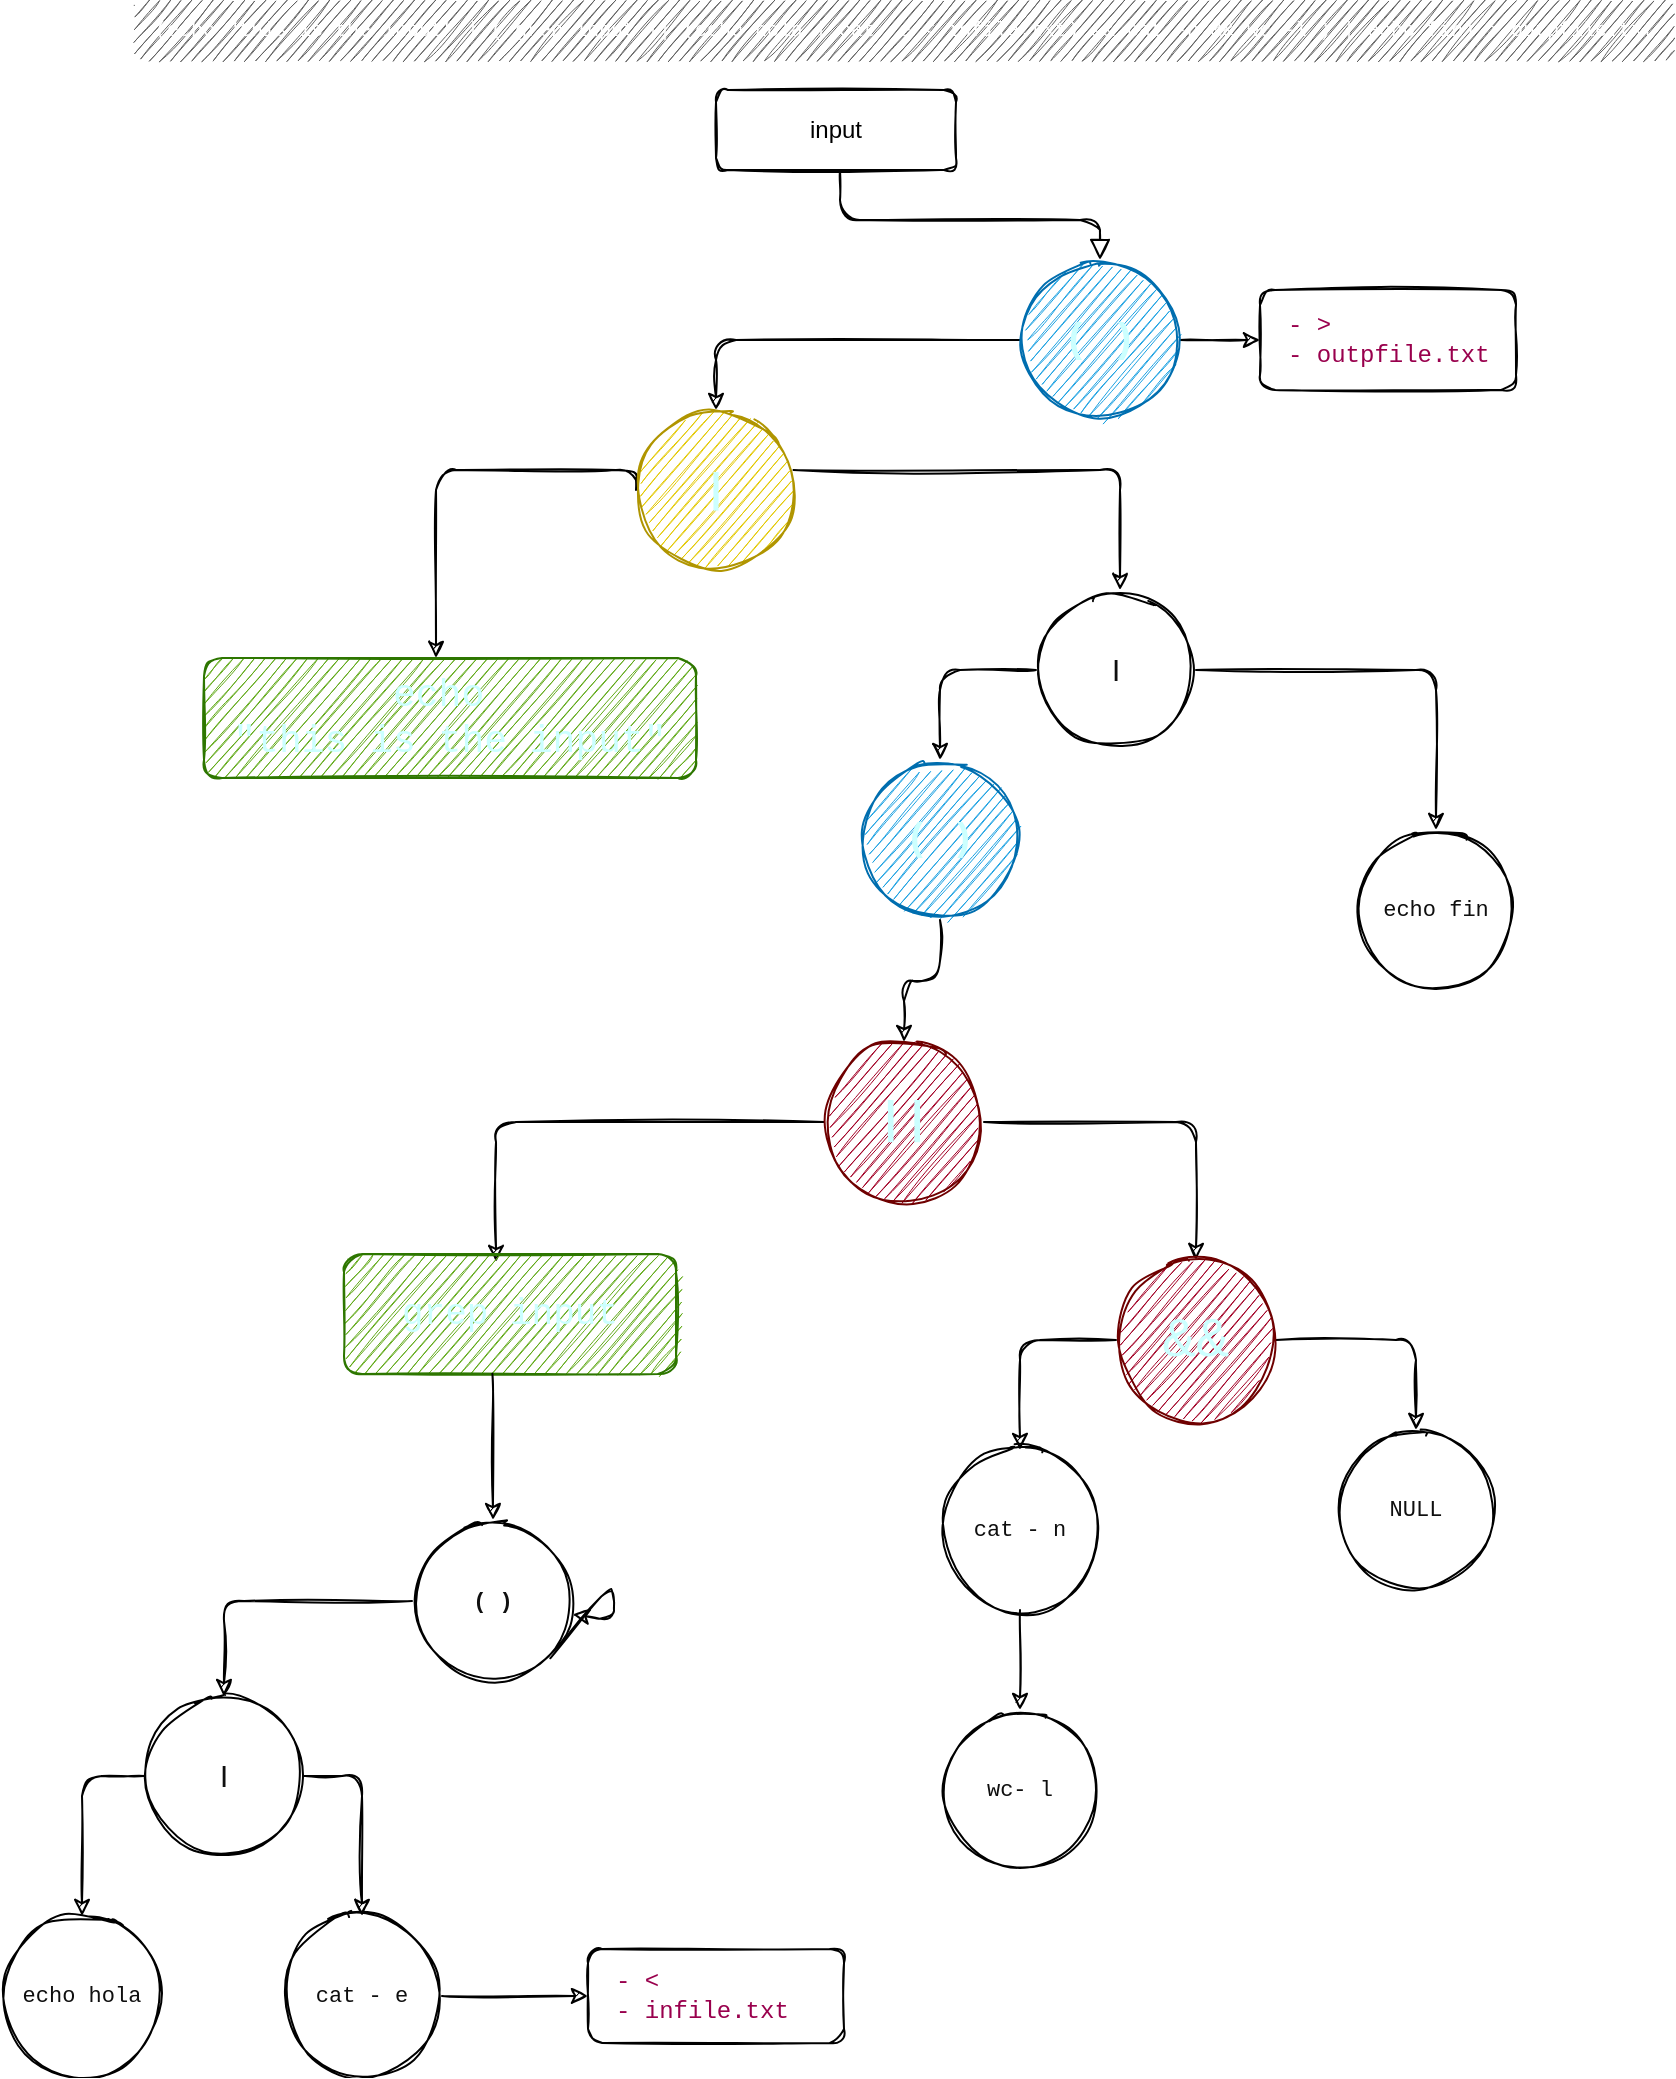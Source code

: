 <mxfile>
    <diagram id="C5RBs43oDa-KdzZeNtuy" name="Page-1">
        <mxGraphModel dx="2095" dy="580" grid="0" gridSize="10" guides="1" tooltips="1" connect="1" arrows="1" fold="1" page="0" pageScale="1" pageWidth="827" pageHeight="1169" math="0" shadow="0">
            <root>
                <mxCell id="WIyWlLk6GJQsqaUBKTNV-0"/>
                <mxCell id="WIyWlLk6GJQsqaUBKTNV-1" parent="WIyWlLk6GJQsqaUBKTNV-0"/>
                <mxCell id="WIyWlLk6GJQsqaUBKTNV-2" value="" style="rounded=1;html=1;jettySize=auto;orthogonalLoop=1;fontSize=11;endArrow=block;endFill=0;endSize=8;strokeWidth=1;shadow=0;labelBackgroundColor=none;edgeStyle=orthogonalEdgeStyle;entryX=0.5;entryY=0;entryDx=0;entryDy=0;sketch=1;" parent="WIyWlLk6GJQsqaUBKTNV-1" source="WIyWlLk6GJQsqaUBKTNV-3" target="q1tHA1bNDOKwL00INlb--2" edge="1">
                    <mxGeometry relative="1" as="geometry">
                        <mxPoint x="482" y="175.0" as="targetPoint"/>
                        <Array as="points">
                            <mxPoint x="382" y="155"/>
                            <mxPoint x="512" y="155"/>
                            <mxPoint x="512" y="175"/>
                        </Array>
                    </mxGeometry>
                </mxCell>
                <mxCell id="WIyWlLk6GJQsqaUBKTNV-3" value="input" style="rounded=1;whiteSpace=wrap;html=1;fontSize=12;glass=0;strokeWidth=1;shadow=0;sketch=1;" parent="WIyWlLk6GJQsqaUBKTNV-1" vertex="1">
                    <mxGeometry x="320" y="90" width="120" height="40" as="geometry"/>
                </mxCell>
                <mxCell id="q1tHA1bNDOKwL00INlb--0" value="&lt;font style=&quot;font-size: 10px;&quot;&gt;(echo &quot;this is the input&quot; | ( grep input || (echo hola | cat -e &amp;lt; infile.txt) &amp;amp;&amp;amp; cat -n &amp;amp;&amp;amp; wc -l ) | echo fin) &amp;gt; outpfile.txt&lt;/font&gt;" style="text;html=1;align=center;verticalAlign=middle;resizable=0;points=[];autosize=1;fillColor=#616161;strokeColor=none;fontColor=#FFFFFF;fontFamily=Courier New;fontSize=10;sketch=1;rounded=1;" parent="WIyWlLk6GJQsqaUBKTNV-1" vertex="1">
                    <mxGeometry x="29" y="45" width="770" height="30" as="geometry"/>
                </mxCell>
                <mxCell id="q1tHA1bNDOKwL00INlb--4" value="" style="edgeStyle=orthogonalEdgeStyle;rounded=1;orthogonalLoop=1;jettySize=auto;html=1;fontFamily=Courier New;fontSize=11;fontColor=#0F0F0F;entryX=0.5;entryY=0;entryDx=0;entryDy=0;sketch=1;" parent="WIyWlLk6GJQsqaUBKTNV-1" source="q1tHA1bNDOKwL00INlb--2" target="q1tHA1bNDOKwL00INlb--3" edge="1">
                    <mxGeometry relative="1" as="geometry"/>
                </mxCell>
                <mxCell id="q1tHA1bNDOKwL00INlb--6" value="" style="edgeStyle=orthogonalEdgeStyle;rounded=1;orthogonalLoop=1;jettySize=auto;html=1;fontFamily=Courier New;fontSize=11;fontColor=#0F0F0F;sketch=1;" parent="WIyWlLk6GJQsqaUBKTNV-1" source="q1tHA1bNDOKwL00INlb--2" target="q1tHA1bNDOKwL00INlb--5" edge="1">
                    <mxGeometry relative="1" as="geometry"/>
                </mxCell>
                <mxCell id="q1tHA1bNDOKwL00INlb--2" value="&lt;font style=&quot;font-size: 20px;&quot;&gt;&lt;b style=&quot;font-size: 20px;&quot;&gt;( )&lt;/b&gt;&lt;/font&gt;" style="ellipse;whiteSpace=wrap;html=1;aspect=fixed;strokeColor=#006EAF;fontFamily=Courier New;fontSize=20;fontColor=#CCFFFF;fillColor=#1ba1e2;sketch=1;rounded=1;" parent="WIyWlLk6GJQsqaUBKTNV-1" vertex="1">
                    <mxGeometry x="472" y="175" width="80" height="80" as="geometry"/>
                </mxCell>
                <mxCell id="q1tHA1bNDOKwL00INlb--13" value="" style="edgeStyle=orthogonalEdgeStyle;rounded=1;orthogonalLoop=1;jettySize=auto;html=1;fontFamily=Courier New;fontSize=11;fontColor=#191919;sketch=1;" parent="WIyWlLk6GJQsqaUBKTNV-1" source="q1tHA1bNDOKwL00INlb--3" target="q1tHA1bNDOKwL00INlb--12" edge="1">
                    <mxGeometry relative="1" as="geometry">
                        <Array as="points">
                            <mxPoint x="522" y="280"/>
                        </Array>
                    </mxGeometry>
                </mxCell>
                <mxCell id="q1tHA1bNDOKwL00INlb--56" style="edgeStyle=orthogonalEdgeStyle;rounded=1;orthogonalLoop=1;jettySize=auto;html=1;exitX=0;exitY=0.5;exitDx=0;exitDy=0;fontFamily=Courier New;fontSize=12;fontColor=#191919;sketch=1;" parent="WIyWlLk6GJQsqaUBKTNV-1" source="q1tHA1bNDOKwL00INlb--3" target="17" edge="1">
                    <mxGeometry relative="1" as="geometry">
                        <Array as="points">
                            <mxPoint x="280" y="280"/>
                            <mxPoint x="180" y="280"/>
                        </Array>
                        <mxPoint x="148" y="415" as="targetPoint"/>
                    </mxGeometry>
                </mxCell>
                <mxCell id="q1tHA1bNDOKwL00INlb--3" value="&lt;font style=&quot;font-size: 20px;&quot;&gt;&lt;b style=&quot;font-size: 20px;&quot;&gt;|&lt;/b&gt;&lt;/font&gt;" style="ellipse;whiteSpace=wrap;html=1;aspect=fixed;strokeColor=#B09500;fontFamily=Courier New;fontSize=20;fontColor=#CCFFFF;fillColor=#e3c800;sketch=1;rounded=1;" parent="WIyWlLk6GJQsqaUBKTNV-1" vertex="1">
                    <mxGeometry x="280" y="250" width="80" height="80" as="geometry"/>
                </mxCell>
                <mxCell id="q1tHA1bNDOKwL00INlb--5" value="&lt;font&gt;&lt;span style=&quot;font-size: 12px;&quot;&gt;- &amp;gt;&lt;br&gt;- outpfile.txt&lt;br&gt;&lt;/span&gt;&lt;/font&gt;" style="whiteSpace=wrap;html=1;fontSize=11;fontFamily=Courier New;fillColor=none;fontColor=#99004D;align=left;spacingTop=0;spacing=6;spacingLeft=8;sketch=1;rounded=1;" parent="WIyWlLk6GJQsqaUBKTNV-1" vertex="1">
                    <mxGeometry x="592" y="190" width="128" height="50" as="geometry"/>
                </mxCell>
                <mxCell id="q1tHA1bNDOKwL00INlb--16" value="" style="edgeStyle=orthogonalEdgeStyle;rounded=1;orthogonalLoop=1;jettySize=auto;html=1;fontFamily=Courier New;fontSize=11;fontColor=#191919;sketch=1;" parent="WIyWlLk6GJQsqaUBKTNV-1" source="q1tHA1bNDOKwL00INlb--12" target="q1tHA1bNDOKwL00INlb--15" edge="1">
                    <mxGeometry relative="1" as="geometry"/>
                </mxCell>
                <mxCell id="q1tHA1bNDOKwL00INlb--18" value="" style="edgeStyle=orthogonalEdgeStyle;rounded=1;orthogonalLoop=1;jettySize=auto;html=1;fontFamily=Courier New;fontSize=11;fontColor=#191919;sketch=1;" parent="WIyWlLk6GJQsqaUBKTNV-1" source="q1tHA1bNDOKwL00INlb--12" target="q1tHA1bNDOKwL00INlb--17" edge="1">
                    <mxGeometry relative="1" as="geometry"/>
                </mxCell>
                <mxCell id="q1tHA1bNDOKwL00INlb--12" value="&lt;font color=&quot;#0f0f0f&quot;&gt;&lt;b&gt;|&lt;/b&gt;&lt;/font&gt;" style="ellipse;whiteSpace=wrap;html=1;aspect=fixed;strokeColor=default;fontFamily=Courier New;fontSize=11;fontColor=#FFFFFF;fillColor=none;sketch=1;rounded=1;" parent="WIyWlLk6GJQsqaUBKTNV-1" vertex="1">
                    <mxGeometry x="480" y="340" width="80" height="80" as="geometry"/>
                </mxCell>
                <mxCell id="q1tHA1bNDOKwL00INlb--24" value="" style="edgeStyle=orthogonalEdgeStyle;rounded=1;orthogonalLoop=1;jettySize=auto;html=1;fontFamily=Courier New;fontSize=11;fontColor=#191919;sketch=1;" parent="WIyWlLk6GJQsqaUBKTNV-1" source="q1tHA1bNDOKwL00INlb--15" target="q1tHA1bNDOKwL00INlb--23" edge="1">
                    <mxGeometry relative="1" as="geometry"/>
                </mxCell>
                <mxCell id="q1tHA1bNDOKwL00INlb--15" value="&lt;font style=&quot;font-size: 19px;&quot;&gt;&lt;b style=&quot;font-size: 19px;&quot;&gt;( )&lt;/b&gt;&lt;/font&gt;" style="ellipse;whiteSpace=wrap;html=1;aspect=fixed;strokeColor=#006EAF;fontFamily=Courier New;fontSize=19;fontColor=#CCFFFF;fillColor=#1ba1e2;sketch=1;rounded=1;" parent="WIyWlLk6GJQsqaUBKTNV-1" vertex="1">
                    <mxGeometry x="392" y="425" width="80" height="80" as="geometry"/>
                </mxCell>
                <mxCell id="q1tHA1bNDOKwL00INlb--17" value="&lt;font color=&quot;#0f0f0f&quot;&gt;echo fin&lt;/font&gt;" style="ellipse;whiteSpace=wrap;html=1;aspect=fixed;strokeColor=default;fontFamily=Courier New;fontSize=11;fontColor=#FFFFFF;fillColor=none;sketch=1;rounded=1;" parent="WIyWlLk6GJQsqaUBKTNV-1" vertex="1">
                    <mxGeometry x="640" y="460" width="80" height="80" as="geometry"/>
                </mxCell>
                <mxCell id="q1tHA1bNDOKwL00INlb--26" value="" style="edgeStyle=orthogonalEdgeStyle;rounded=1;orthogonalLoop=1;jettySize=auto;html=1;fontFamily=Courier New;fontSize=10;fontColor=#191919;sketch=1;" parent="WIyWlLk6GJQsqaUBKTNV-1" source="q1tHA1bNDOKwL00INlb--23" target="q1tHA1bNDOKwL00INlb--25" edge="1">
                    <mxGeometry relative="1" as="geometry"/>
                </mxCell>
                <mxCell id="q1tHA1bNDOKwL00INlb--30" value="" style="edgeStyle=orthogonalEdgeStyle;rounded=1;orthogonalLoop=1;jettySize=auto;html=1;fontFamily=Courier New;fontSize=12;fontColor=#191919;sketch=1;entryX=0.458;entryY=0.067;entryDx=0;entryDy=0;entryPerimeter=0;" parent="WIyWlLk6GJQsqaUBKTNV-1" source="q1tHA1bNDOKwL00INlb--23" target="1" edge="1">
                    <mxGeometry relative="1" as="geometry">
                        <mxPoint x="290" y="673" as="targetPoint"/>
                    </mxGeometry>
                </mxCell>
                <mxCell id="q1tHA1bNDOKwL00INlb--23" value="&lt;b style=&quot;border-color: var(--border-color); font-size: 22px;&quot;&gt;||&lt;/b&gt;&lt;font style=&quot;font-size: 22px;&quot;&gt;&lt;br style=&quot;font-size: 22px;&quot;&gt;&lt;/font&gt;" style="ellipse;whiteSpace=wrap;html=1;aspect=fixed;strokeColor=#6F0000;fontFamily=Courier New;fontSize=22;fillColor=#a20025;sketch=1;rounded=1;fontColor=#CCFFFF;" parent="WIyWlLk6GJQsqaUBKTNV-1" vertex="1">
                    <mxGeometry x="374" y="566" width="80" height="80" as="geometry"/>
                </mxCell>
                <mxCell id="q1tHA1bNDOKwL00INlb--44" value="" style="edgeStyle=orthogonalEdgeStyle;rounded=1;orthogonalLoop=1;jettySize=auto;html=1;fontFamily=Courier New;fontSize=12;fontColor=#191919;sketch=1;" parent="WIyWlLk6GJQsqaUBKTNV-1" source="q1tHA1bNDOKwL00INlb--25" target="q1tHA1bNDOKwL00INlb--43" edge="1">
                    <mxGeometry relative="1" as="geometry"/>
                </mxCell>
                <mxCell id="q1tHA1bNDOKwL00INlb--48" style="edgeStyle=orthogonalEdgeStyle;rounded=1;orthogonalLoop=1;jettySize=auto;html=1;exitX=1;exitY=0.5;exitDx=0;exitDy=0;entryX=0.5;entryY=0;entryDx=0;entryDy=0;fontFamily=Courier New;fontSize=12;fontColor=#191919;sketch=1;" parent="WIyWlLk6GJQsqaUBKTNV-1" source="q1tHA1bNDOKwL00INlb--25" target="q1tHA1bNDOKwL00INlb--47" edge="1">
                    <mxGeometry relative="1" as="geometry"/>
                </mxCell>
                <mxCell id="q1tHA1bNDOKwL00INlb--25" value="&lt;span style=&quot;border-color: var(--border-color); font-size: 28px;&quot;&gt;&lt;font style=&quot;font-size: 28px;&quot;&gt;&amp;amp;&amp;amp;&lt;/font&gt;&lt;/span&gt;&lt;font style=&quot;font-size: 28px;&quot;&gt;&lt;br style=&quot;font-size: 28px;&quot;&gt;&lt;/font&gt;" style="ellipse;whiteSpace=wrap;html=1;aspect=fixed;strokeColor=#6F0000;fontFamily=Courier New;fontSize=28;fillColor=#a20025;sketch=1;rounded=1;fillStyle=hachure;fontColor=#CCFFFF;fontStyle=0" parent="WIyWlLk6GJQsqaUBKTNV-1" vertex="1">
                    <mxGeometry x="520" y="675" width="80" height="80" as="geometry"/>
                </mxCell>
                <mxCell id="q1tHA1bNDOKwL00INlb--36" value="" style="edgeStyle=orthogonalEdgeStyle;rounded=1;orthogonalLoop=1;jettySize=auto;html=1;fontFamily=Courier New;fontSize=12;fontColor=#191919;sketch=1;exitX=0;exitY=0.5;exitDx=0;exitDy=0;" parent="WIyWlLk6GJQsqaUBKTNV-1" source="q1tHA1bNDOKwL00INlb--31" target="q1tHA1bNDOKwL00INlb--35" edge="1">
                    <mxGeometry relative="1" as="geometry">
                        <mxPoint x="153" y="872" as="sourcePoint"/>
                    </mxGeometry>
                </mxCell>
                <mxCell id="q1tHA1bNDOKwL00INlb--31" value="&lt;b style=&quot;border-color: var(--border-color); color: rgb(15, 15, 15);&quot;&gt;( )&lt;/b&gt;&lt;font color=&quot;#0f0f0f&quot;&gt;&lt;br&gt;&lt;/font&gt;" style="ellipse;whiteSpace=wrap;html=1;aspect=fixed;strokeColor=default;fontFamily=Courier New;fontSize=11;fontColor=#FFFFFF;fillColor=none;sketch=1;rounded=1;" parent="WIyWlLk6GJQsqaUBKTNV-1" vertex="1">
                    <mxGeometry x="168" y="805" width="81" height="81" as="geometry"/>
                </mxCell>
                <mxCell id="q1tHA1bNDOKwL00INlb--38" value="" style="edgeStyle=orthogonalEdgeStyle;rounded=1;orthogonalLoop=1;jettySize=auto;html=1;fontFamily=Courier New;fontSize=12;fontColor=#191919;sketch=1;" parent="WIyWlLk6GJQsqaUBKTNV-1" source="q1tHA1bNDOKwL00INlb--35" target="q1tHA1bNDOKwL00INlb--37" edge="1">
                    <mxGeometry relative="1" as="geometry">
                        <Array as="points">
                            <mxPoint x="3" y="933"/>
                        </Array>
                    </mxGeometry>
                </mxCell>
                <mxCell id="q1tHA1bNDOKwL00INlb--40" value="" style="edgeStyle=orthogonalEdgeStyle;rounded=1;orthogonalLoop=1;jettySize=auto;html=1;fontFamily=Courier New;fontSize=12;fontColor=#191919;sketch=1;" parent="WIyWlLk6GJQsqaUBKTNV-1" source="q1tHA1bNDOKwL00INlb--35" target="q1tHA1bNDOKwL00INlb--39" edge="1">
                    <mxGeometry relative="1" as="geometry">
                        <Array as="points">
                            <mxPoint x="143" y="933"/>
                        </Array>
                    </mxGeometry>
                </mxCell>
                <mxCell id="q1tHA1bNDOKwL00INlb--35" value="&lt;b style=&quot;border-color: var(--border-color); color: rgb(15, 15, 15);&quot;&gt;|&lt;/b&gt;&lt;font color=&quot;#0f0f0f&quot;&gt;&lt;br&gt;&lt;/font&gt;" style="ellipse;whiteSpace=wrap;html=1;aspect=fixed;strokeColor=default;fontFamily=Courier New;fontSize=11;fontColor=#FFFFFF;fillColor=none;sketch=1;rounded=1;" parent="WIyWlLk6GJQsqaUBKTNV-1" vertex="1">
                    <mxGeometry x="34" y="893" width="80" height="80" as="geometry"/>
                </mxCell>
                <mxCell id="q1tHA1bNDOKwL00INlb--37" value="&lt;font color=&quot;#0f0f0f&quot;&gt;echo hola&lt;br&gt;&lt;/font&gt;" style="ellipse;whiteSpace=wrap;html=1;aspect=fixed;strokeColor=default;fontFamily=Courier New;fontSize=11;fontColor=#FFFFFF;fillColor=none;sketch=1;rounded=1;" parent="WIyWlLk6GJQsqaUBKTNV-1" vertex="1">
                    <mxGeometry x="-37" y="1003" width="80" height="80" as="geometry"/>
                </mxCell>
                <mxCell id="q1tHA1bNDOKwL00INlb--42" style="edgeStyle=orthogonalEdgeStyle;rounded=1;orthogonalLoop=1;jettySize=auto;html=1;exitX=1;exitY=0.5;exitDx=0;exitDy=0;entryX=0;entryY=0.5;entryDx=0;entryDy=0;fontFamily=Courier New;fontSize=12;fontColor=#191919;sketch=1;" parent="WIyWlLk6GJQsqaUBKTNV-1" source="q1tHA1bNDOKwL00INlb--39" edge="1" target="q1tHA1bNDOKwL00INlb--58">
                    <mxGeometry relative="1" as="geometry">
                        <mxPoint x="204" y="1043" as="targetPoint"/>
                    </mxGeometry>
                </mxCell>
                <mxCell id="q1tHA1bNDOKwL00INlb--39" value="&lt;span style=&quot;border-color: var(--border-color); color: rgb(15, 15, 15);&quot;&gt;cat - e&lt;/span&gt;&lt;font color=&quot;#0f0f0f&quot;&gt;&lt;br&gt;&lt;/font&gt;" style="ellipse;whiteSpace=wrap;html=1;aspect=fixed;strokeColor=default;fontFamily=Courier New;fontSize=11;fontColor=#FFFFFF;fillColor=none;sketch=1;rounded=1;" parent="WIyWlLk6GJQsqaUBKTNV-1" vertex="1">
                    <mxGeometry x="103" y="1003" width="80" height="80" as="geometry"/>
                </mxCell>
                <mxCell id="q1tHA1bNDOKwL00INlb--46" value="" style="edgeStyle=orthogonalEdgeStyle;rounded=1;orthogonalLoop=1;jettySize=auto;html=1;fontFamily=Courier New;fontSize=12;fontColor=#191919;sketch=1;" parent="WIyWlLk6GJQsqaUBKTNV-1" source="q1tHA1bNDOKwL00INlb--43" target="q1tHA1bNDOKwL00INlb--45" edge="1">
                    <mxGeometry relative="1" as="geometry"/>
                </mxCell>
                <mxCell id="q1tHA1bNDOKwL00INlb--43" value="&lt;span style=&quot;color: rgb(15, 15, 15);&quot;&gt;cat - n&lt;/span&gt;&lt;font color=&quot;#0f0f0f&quot;&gt;&lt;br&gt;&lt;/font&gt;" style="ellipse;whiteSpace=wrap;html=1;aspect=fixed;strokeColor=default;fontFamily=Courier New;fontSize=11;fontColor=#FFFFFF;fillColor=none;sketch=1;rounded=1;" parent="WIyWlLk6GJQsqaUBKTNV-1" vertex="1">
                    <mxGeometry x="432" y="770" width="80" height="80" as="geometry"/>
                </mxCell>
                <mxCell id="q1tHA1bNDOKwL00INlb--45" value="&lt;span style=&quot;color: rgb(15, 15, 15);&quot;&gt;wc- l&lt;/span&gt;&lt;font color=&quot;#0f0f0f&quot;&gt;&lt;br&gt;&lt;/font&gt;" style="ellipse;whiteSpace=wrap;html=1;aspect=fixed;strokeColor=default;fontFamily=Courier New;fontSize=11;fontColor=#FFFFFF;fillColor=none;sketch=1;rounded=1;" parent="WIyWlLk6GJQsqaUBKTNV-1" vertex="1">
                    <mxGeometry x="432" y="900" width="80" height="80" as="geometry"/>
                </mxCell>
                <mxCell id="q1tHA1bNDOKwL00INlb--47" value="&lt;span style=&quot;color: rgb(15, 15, 15);&quot;&gt;NULL&lt;/span&gt;&lt;font color=&quot;#0f0f0f&quot;&gt;&lt;br&gt;&lt;/font&gt;" style="ellipse;whiteSpace=wrap;html=1;aspect=fixed;strokeColor=default;fontFamily=Courier New;fontSize=11;fontColor=#FFFFFF;fillColor=none;sketch=1;rounded=1;" parent="WIyWlLk6GJQsqaUBKTNV-1" vertex="1">
                    <mxGeometry x="630" y="760" width="80" height="80" as="geometry"/>
                </mxCell>
                <mxCell id="q1tHA1bNDOKwL00INlb--58" value="&lt;font&gt;&lt;span style=&quot;font-size: 12px;&quot;&gt;- &amp;lt;&lt;br&gt;- infile.txt&lt;br&gt;&lt;/span&gt;&lt;/font&gt;" style="whiteSpace=wrap;html=1;fontSize=11;fontFamily=Courier New;fillColor=none;fontColor=#99004D;align=left;spacingTop=0;spacing=6;spacingLeft=8;sketch=1;rounded=1;" parent="WIyWlLk6GJQsqaUBKTNV-1" vertex="1">
                    <mxGeometry x="256" y="1019.5" width="128" height="47" as="geometry"/>
                </mxCell>
                <mxCell id="1" value="&lt;span style=&quot;color: rgb(204 , 255 , 255)&quot;&gt;grep input&lt;/span&gt;" style="rounded=1;whiteSpace=wrap;html=1;sketch=1;fontFamily=Courier New;fontSize=18;fontColor=#ffffff;strokeColor=#2D7600;fillColor=#60a917;" vertex="1" parent="WIyWlLk6GJQsqaUBKTNV-1">
                    <mxGeometry x="134" y="672" width="166" height="60" as="geometry"/>
                </mxCell>
                <mxCell id="13" value="" style="endArrow=classic;html=1;rounded=1;sketch=1;fontFamily=Courier New;fontSize=18;fontColor=#CCFFFF;exitX=0.447;exitY=0.998;exitDx=0;exitDy=0;exitPerimeter=0;entryX=0.5;entryY=0;entryDx=0;entryDy=0;" edge="1" parent="WIyWlLk6GJQsqaUBKTNV-1" source="1" target="q1tHA1bNDOKwL00INlb--31">
                    <mxGeometry relative="1" as="geometry">
                        <mxPoint x="207" y="739" as="sourcePoint"/>
                        <mxPoint x="402" y="858" as="targetPoint"/>
                    </mxGeometry>
                </mxCell>
                <mxCell id="15" style="edgeStyle=none;rounded=1;sketch=1;html=1;exitX=1;exitY=1;exitDx=0;exitDy=0;fontFamily=Courier New;fontSize=18;fontColor=#CCFFFF;" edge="1" parent="WIyWlLk6GJQsqaUBKTNV-1" source="q1tHA1bNDOKwL00INlb--31" target="q1tHA1bNDOKwL00INlb--31">
                    <mxGeometry relative="1" as="geometry"/>
                </mxCell>
                <mxCell id="17" value="&lt;span style=&quot;font-size: 19px;&quot;&gt;echo&amp;nbsp;&lt;/span&gt;&lt;br style=&quot;font-size: 19px;&quot;&gt;&lt;span style=&quot;font-size: 19px;&quot;&gt;&quot;this is the input&quot;&lt;/span&gt;" style="rounded=1;whiteSpace=wrap;html=1;sketch=1;fontFamily=Courier New;fontSize=19;fontColor=#CCFFFF;strokeColor=#2D7600;fillColor=#60a917;" vertex="1" parent="WIyWlLk6GJQsqaUBKTNV-1">
                    <mxGeometry x="64" y="374" width="246" height="60" as="geometry"/>
                </mxCell>
            </root>
        </mxGraphModel>
    </diagram>
</mxfile>